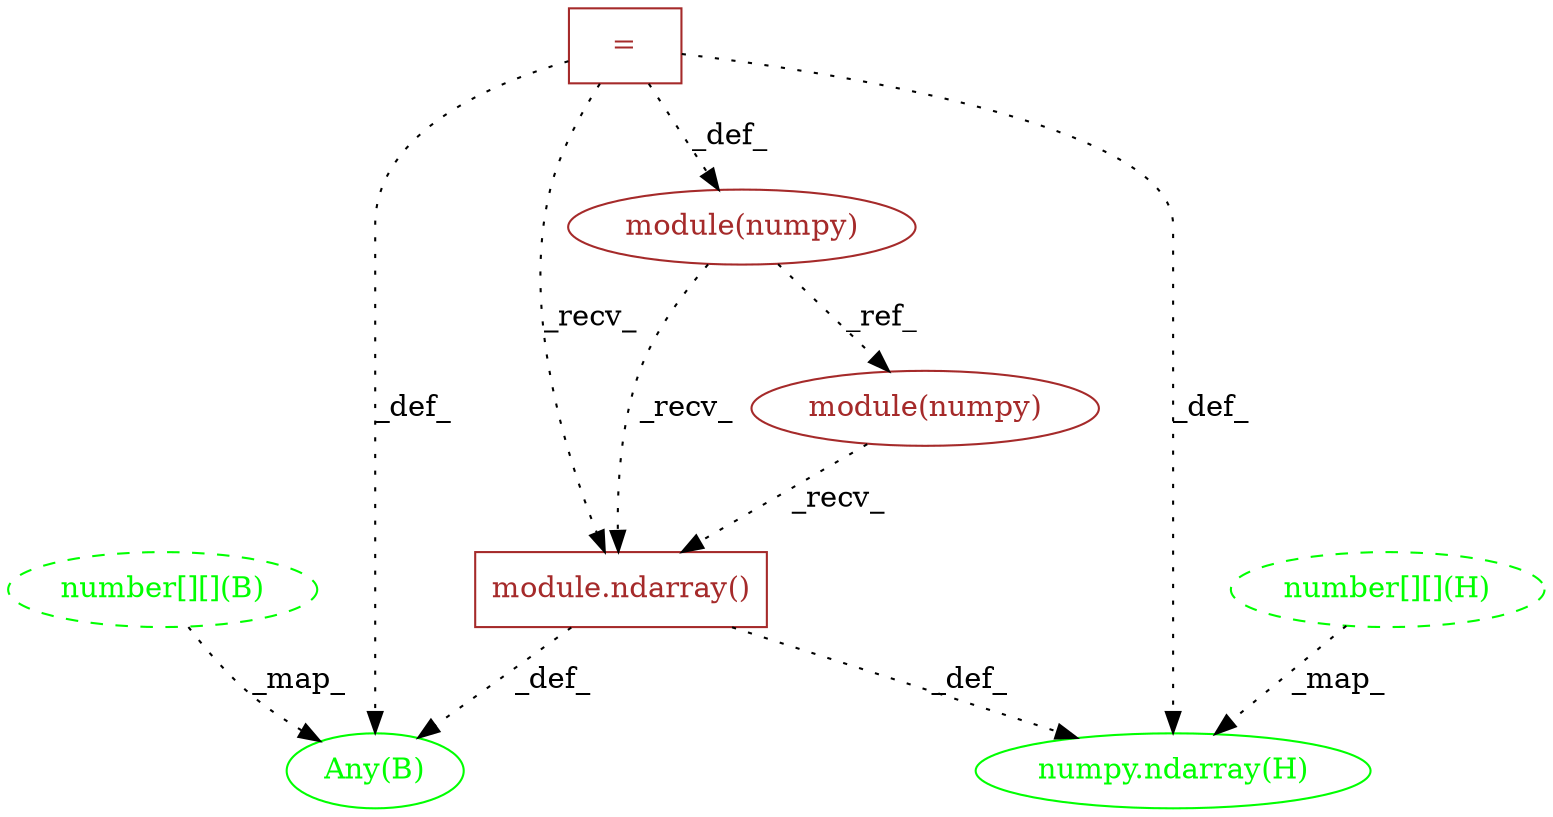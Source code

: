 digraph G {
1 [label="number[][](B)" shape=ellipse style=dashed color=green fontcolor=green]
2 [label="module.ndarray()" shape=box style=solid color=brown fontcolor=brown]
3 [label="module(numpy)" shape=ellipse style=solid color=brown fontcolor=brown]
4 [label="Any(B)" shape=ellipse style=solid color=green fontcolor=green]
5 [label="module(numpy)" shape=ellipse style=solid color=brown fontcolor=brown]
6 [label="=" shape=box style=solid color=brown fontcolor=brown]
7 [label="numpy.ndarray(H)" shape=ellipse style=solid color=green fontcolor=green]
8 [label="number[][](H)" shape=ellipse style=dashed color=green fontcolor=green]
3 -> 2 [label="_recv_" style=dotted];
5 -> 2 [label="_recv_" style=dotted];
6 -> 2 [label="_recv_" style=dotted];
5 -> 3 [label="_ref_" style=dotted];
2 -> 4 [label="_def_" style=dotted];
6 -> 4 [label="_def_" style=dotted];
1 -> 4 [label="_map_" style=dotted];
6 -> 5 [label="_def_" style=dotted];
2 -> 7 [label="_def_" style=dotted];
6 -> 7 [label="_def_" style=dotted];
8 -> 7 [label="_map_" style=dotted];
}